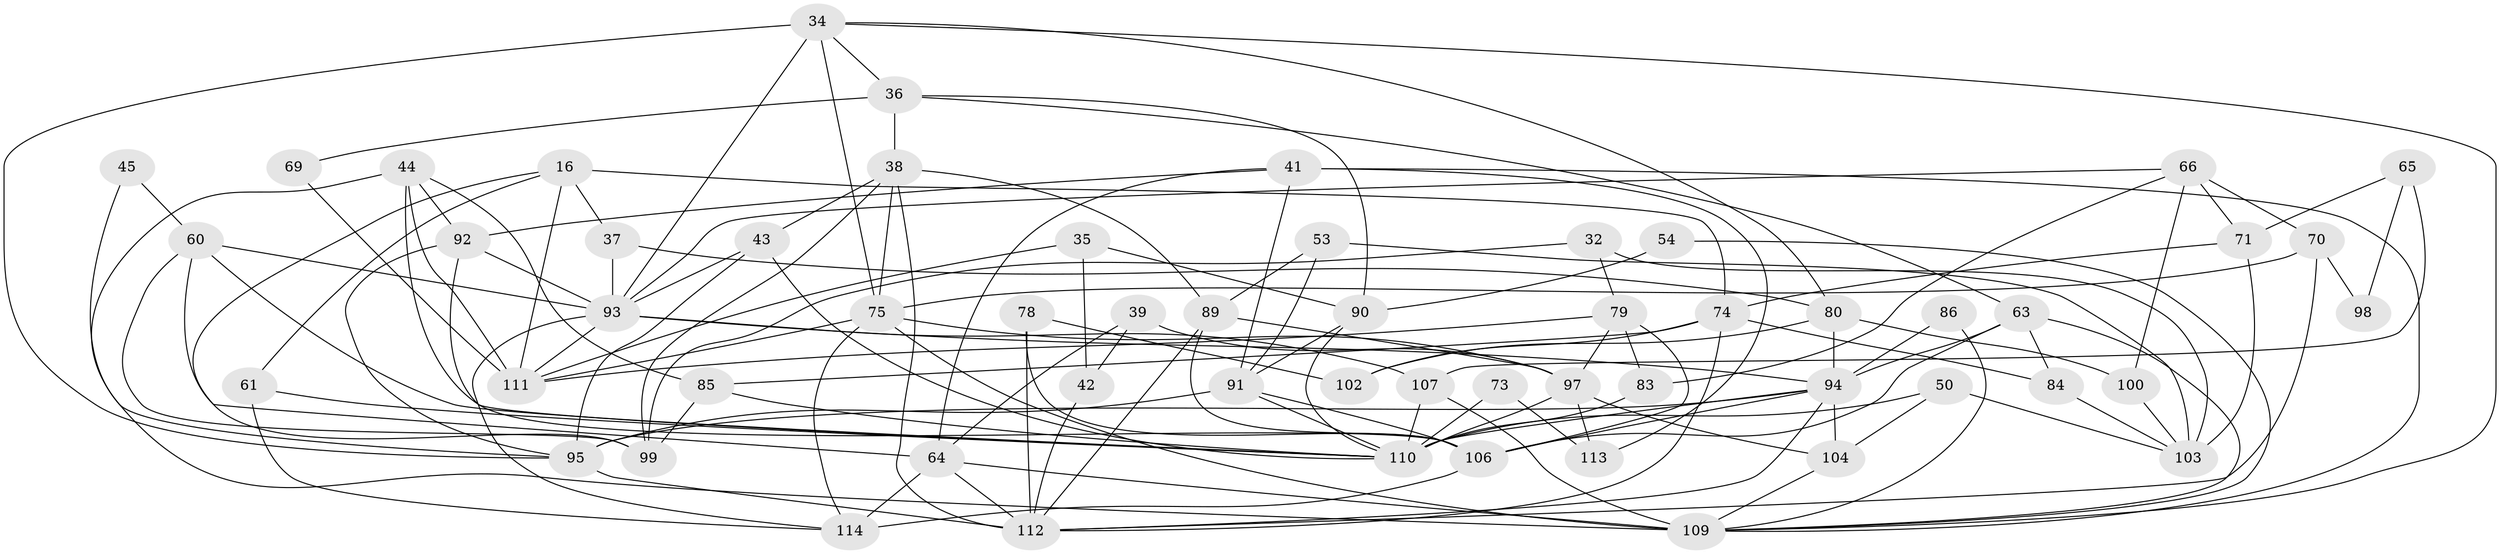 // original degree distribution, {6: 0.07894736842105263, 5: 0.18421052631578946, 4: 0.2719298245614035, 3: 0.30701754385964913, 2: 0.10526315789473684, 7: 0.03508771929824561, 8: 0.017543859649122806}
// Generated by graph-tools (version 1.1) at 2025/49/03/09/25 04:49:40]
// undirected, 57 vertices, 137 edges
graph export_dot {
graph [start="1"]
  node [color=gray90,style=filled];
  16 [super="+6"];
  32;
  34 [super="+26"];
  35 [super="+31"];
  36 [super="+17+29"];
  37;
  38 [super="+28"];
  39;
  41 [super="+13"];
  42 [super="+19"];
  43 [super="+30"];
  44;
  45;
  50;
  53;
  54;
  60 [super="+55"];
  61;
  63;
  64 [super="+14"];
  65;
  66 [super="+57"];
  69;
  70;
  71 [super="+33"];
  73;
  74;
  75 [super="+24"];
  78;
  79 [super="+56+58"];
  80 [super="+25"];
  83;
  84;
  85;
  86 [super="+9"];
  89 [super="+59"];
  90 [super="+2"];
  91;
  92 [super="+68+82"];
  93 [super="+18+22+62"];
  94 [super="+51+48"];
  95 [super="+77"];
  97 [super="+87"];
  98;
  99 [super="+4"];
  100;
  102;
  103 [super="+72"];
  104 [super="+20"];
  106 [super="+52+49"];
  107 [super="+46"];
  109 [super="+88"];
  110 [super="+108"];
  111 [super="+47+105"];
  112 [super="+21+96"];
  113;
  114;
  16 -- 61;
  16 -- 74 [weight=2];
  16 -- 37;
  16 -- 99;
  16 -- 111;
  32 -- 99;
  32 -- 103;
  32 -- 79;
  34 -- 93 [weight=2];
  34 -- 36;
  34 -- 75;
  34 -- 95;
  34 -- 109;
  34 -- 80;
  35 -- 42 [weight=2];
  35 -- 90;
  35 -- 111;
  36 -- 69;
  36 -- 38;
  36 -- 90;
  36 -- 63;
  37 -- 93;
  37 -- 80;
  38 -- 112;
  38 -- 99;
  38 -- 75 [weight=2];
  38 -- 89;
  38 -- 43;
  39 -- 97;
  39 -- 64;
  39 -- 42;
  41 -- 113;
  41 -- 109 [weight=2];
  41 -- 64;
  41 -- 91;
  41 -- 92;
  42 -- 112 [weight=2];
  43 -- 95;
  43 -- 110;
  43 -- 93;
  44 -- 85;
  44 -- 106;
  44 -- 111;
  44 -- 92;
  44 -- 109;
  45 -- 95;
  45 -- 60;
  50 -- 104 [weight=2];
  50 -- 110;
  50 -- 103;
  53 -- 103;
  53 -- 91;
  53 -- 89;
  54 -- 90;
  54 -- 109;
  60 -- 93 [weight=2];
  60 -- 64;
  60 -- 99;
  60 -- 110;
  61 -- 114;
  61 -- 110;
  63 -- 84;
  63 -- 94;
  63 -- 109;
  63 -- 106;
  64 -- 114 [weight=2];
  64 -- 109 [weight=2];
  64 -- 112 [weight=3];
  65 -- 107 [weight=2];
  65 -- 98;
  65 -- 71;
  66 -- 100;
  66 -- 93;
  66 -- 83;
  66 -- 70;
  66 -- 71;
  69 -- 111;
  70 -- 75;
  70 -- 112;
  70 -- 98;
  71 -- 103 [weight=2];
  71 -- 74;
  73 -- 113;
  73 -- 110;
  74 -- 84;
  74 -- 85;
  74 -- 102;
  74 -- 112 [weight=2];
  75 -- 97;
  75 -- 114;
  75 -- 109 [weight=3];
  75 -- 111 [weight=2];
  78 -- 102;
  78 -- 112;
  78 -- 106;
  79 -- 83;
  79 -- 111 [weight=2];
  79 -- 97;
  79 -- 106 [weight=3];
  80 -- 94;
  80 -- 100;
  80 -- 102;
  83 -- 110;
  84 -- 103;
  85 -- 99;
  85 -- 110;
  86 -- 94 [weight=2];
  86 -- 109;
  89 -- 97;
  89 -- 112;
  89 -- 106;
  90 -- 91 [weight=2];
  90 -- 110;
  91 -- 95;
  91 -- 110;
  91 -- 106;
  92 -- 93 [weight=3];
  92 -- 95;
  92 -- 110;
  93 -- 114;
  93 -- 107;
  93 -- 94 [weight=3];
  93 -- 111;
  94 -- 104 [weight=2];
  94 -- 110 [weight=2];
  94 -- 95 [weight=3];
  94 -- 112;
  94 -- 106;
  95 -- 112;
  97 -- 113;
  97 -- 104;
  97 -- 110 [weight=2];
  100 -- 103;
  104 -- 109;
  106 -- 114;
  107 -- 109;
  107 -- 110;
}
